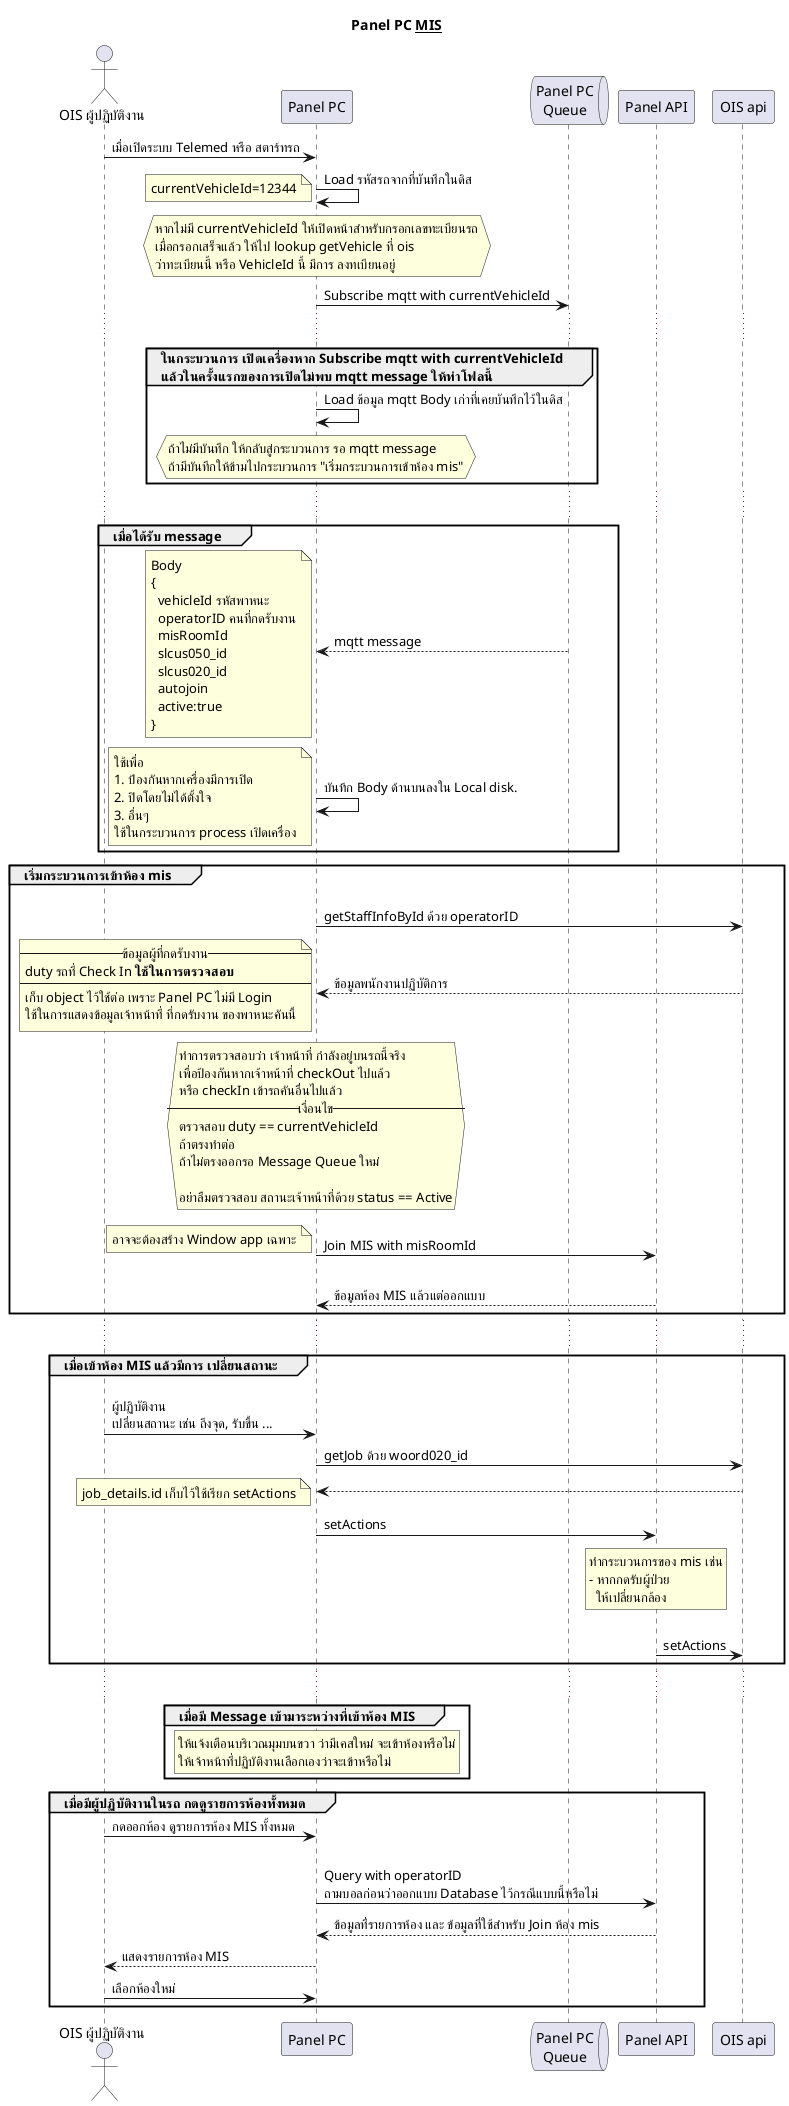 @startuml
Title Panel PC __MIS__
  actor "OIS ผู้ปฏิบัติงาน" as OIS
  OIS -> "Panel PC" :เมื่อเปิดระบบ Telemed หรือ สตาร์ทรถ
  "Panel PC" -> "Panel PC": Load รหัสรถจากที่บันทึกในดิส
  note left
    currentVehicleId=12344
  end note
  hnote over "Panel PC"
    หากไม่มี currentVehicleId ให้เปิดหน้าสำหรับกรอกเลขทะเบียนรถ
    เมื่อกรอกเสร็จแล้ว ให้ไป lookup getVehicle ที่ ois
    ว่าทะเบียนนี้ หรือ VehicleId นี้ มีการ ลงทเบียนอยู่
  end note

  queue "Panel PC\nQueue" as panelq
  "Panel PC" -> panelq : Subscribe mqtt with currentVehicleId

  ...

  group ในกระบวนการ เปิดเครื่องหาก Subscribe mqtt with currentVehicleId\nแล้วในครั้งแรกของการเปิดไม่พบ mqtt message ให้ทำโฟลนี้

    "Panel PC" -> "Panel PC": Load ข้อมูล mqtt Body เก่าที่เคยบันทึกไว้ในดิส
    hnote over "Panel PC"
      ถ้าไม่มีบันทึก ให้กลับสู่กระบวนการ รอ mqtt message
      ถ้ามีบันทึกให้ข้ามไปกระบวนการ "เริ่มกระบวนการเข้าห้อง mis"
    end note

  end


  ...
  group เมื่อได้รับ message
    "Panel PC" <-- panelq : mqtt message
    note left
      Body
      {
        vehicleId รหัสพาหนะ
        operatorID คนที่กดรับงาน
        misRoomId
        slcus050_id
        slcus020_id
        autojoin
        active:true
      }
    endnote

    "Panel PC" -> "Panel PC": บันทึก Body ด้านบนลงใน Local disk.
    note left
      ใช้เพื่อ
      # ป้องกันหากเครื่องมีการเปิด
      # ปิดโดยไม่ได้ตั้งใจ
      # อื่นๆ
      ใช้ในกระบวนการ process เปิดเครื่อง
    end note
  end

  group เริ่มกระบวนการเข้าห้อง mis
    participant "Panel API"
    participant "OIS api"
    "Panel PC" -> "OIS api" : \ngetStaffInfoById ด้วย operatorID
    "Panel PC" <-- "OIS api": ข้อมูลพนักงานปฏิบัติการ
    note left
      --ข้อมูลผู้ที่กดรับงาน--
      duty รถที่ Check In **ใช้ในการตรวจสอบ**
      ---
      เก็บ object ไว้ใช้ต่อ เพราะ Panel PC ไม่มี Login
      ใช้ในการแสดงข้อมูลเจ้าหน้าที่ ที่กดรับงาน ของพาหนะคันนี้
    end note

    hnote over "Panel PC"
      ทำการตรวจสอบว่า เจ้าหน้าที่ กำลังอยู่บนรถนี้จริง
      เพื่อป้องกันหากเจ้าหน้าที่ checkOut ไปแล้ว
      หรือ checkIn เข้ารถคันอื่นไปแล้ว
      --เงื่อนไข--
      ตรวจสอบ duty == currentVehicleId
      ถ้าตรงทำต่อ
      ถ้าไม่ตรงออกรอ Message Queue ใหม่

      อย่าลืมตรวจสอบ สถานะเจ้าหน้าที่ด้วย status == Active
    end note

    "Panel PC" -> "Panel API" : \nJoin MIS with misRoomId
    note left
      อาจจะต้องสร้าง Window app เฉพาะ
    end note
    "Panel PC" <-- "Panel API": \nข้อมูลห้อง MIS แล้วแต่ออกแบบ
  end
  ...

  group เมื่อเข้าห้อง MIS แล้วมีการ เปลี่ยนสถานะ

      OIS -> "Panel PC" : \nผู้ปฏิบัติงาน\nเปลี่ยนสถานะ เช่น ถึงจุด, รับขึ้น ...
      "Panel PC" -> "OIS api" :getJob ด้วย woord020_id
      "Panel PC" <-- "OIS api":
      note left
        job_details.id เก็บไว้ใช้เรียก setActions
      end note

      "Panel PC" -> "Panel API": setActions
      rnote over "Panel API"
        ทำกระบวนการของ mis เช่น
        - หากกดรับผู้ป่วย
          ให้เปลี่ยนกล้อง
      end note

      "Panel API" -> "OIS api": \nsetActions

    end
    ...

    group เมื่อมี Message เข้ามาระหว่างที่เข้าห้อง MIS
      rnote over "Panel PC"
        ให้แจ้งเตือนบริเวณมุมบนขวา ว่ามีเคสใหม่ จะเข้าห้องหรือไม่
        ให้เจ้าหน้าที่ปฏิบัติงานเลือกเองว่าจะเข้าหรือไม่
      end note
    end

    group เมื่อมีผู้ปฏิบัติงานในรถ กดดูรายการห้องทั้งหมด
      OIS -> "Panel PC" : กดออกห้อง ดูรายการห้อง MIS ทั้งหมด
      "Panel PC" -> "Panel API" : \nQuery with operatorID\nถามบอลก่อนว่าออกแบบ Database ไว้กรณีแบบนี้หรือไม่
      "Panel PC" <-- "Panel API": ข้อมูลที่รายการห้อง และ ข้อมูลที่ใช้สำหรับ Join ห้อง mis
      OIS <--"Panel PC" : แสดงรายการห้อง MIS

      OIS -> "Panel PC" : เลือกห้องใหม่
    end

@enduml
